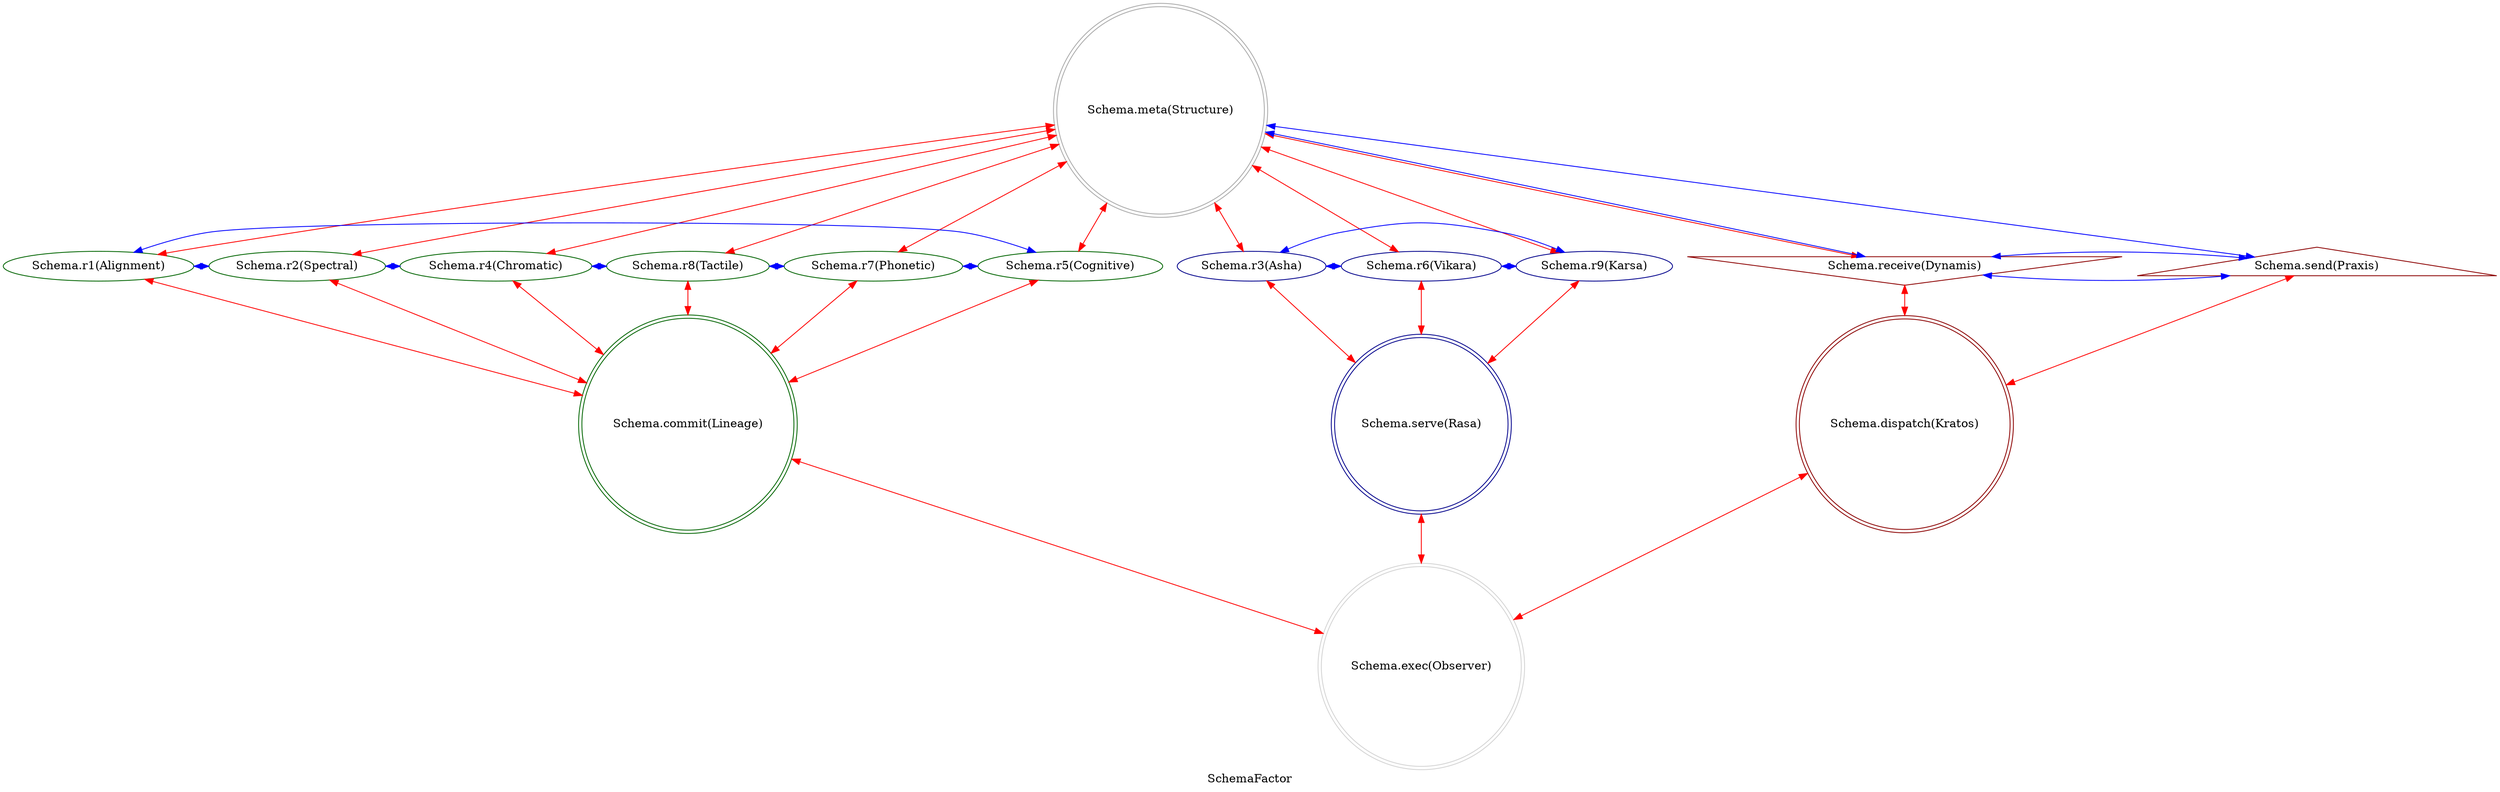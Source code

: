 strict digraph SchemaFactor {
    label = "SchemaFactor";
    comment = "The fundamental categories of MythOS reality—the semantic primitives that define what can exist.";
    
    0 -> {1 2 4 8 7 5 3 6 9 a b} [dir = both; color = "red";];
    {a b} -> c [dir = both; color = "red";];
    {1 2 4 8 7 5} -> d [dir = both; color = "red";];
    {3 6 9} -> e [dir = both; color = "red";];
    {c d e} -> f [dir = both; color = "red";];
    
    a -> b -> a [dir = both; color = "blue";];
    a -> 0 -> b [dir = both; color = "blue";];
    3 -> 6 -> 9 -> 3 [dir = both; color = "blue";];
    1 -> 2 -> 4 -> 8 -> 7 -> 5 -> 1 [dir = both; color = "blue";];
    
    subgraph {
        rank = same;
        0;
    }
    subgraph {
        rank = same;
        3;
        6;
        9;
        1;
        2;
        4;
        8;
        7;
        5;
        a;
        b;
    }
    subgraph {
        rank = same;
        c;
        d;
        e;
    }
    subgraph {
        rank = same;
        f;
    }
    
    a [label = "Schema.receive(Dynamis)";comment = "Potential: Raw archetypal potential—the unformed essence of all possible categories before they gain definition.";shape = invtriangle;color = darkred;];
    0 [label = "Schema.meta(Structure)";comment = "Abstract: The principle of categorical existence itself—the invariant law that reality organizes into distinct, coherent types.";shape = doublecircle;color = darkgray;];
    b [label = "Schema.send(Praxis)";comment = "Manifest: Enacted categories—the specific, instantiated types that actually participate in cosmic processes.";shape = triangle;color = darkred;];
    
    1 [label = "Schema.r1(Alignment)";comment = "Initiation: Categorical orientation—the first determination of what kind of thing something is or could be.";color = darkgreen;];
    2 [label = "Schema.r2(Spectral)";comment = "Response: Quality spectrum definition—establishing the range of variations and properties within a category.";color = darkgreen;];
    4 [label = "Schema.r4(Chromatic)";comment = "Integration: Distinctive feature binding—the specific characteristics that make a category recognizable and unique.";color = darkgreen;];
    8 [label = "Schema.r8(Tactile)";comment = "Reflection: Tangible manifestation—how categories express themselves in concrete, experiencable forms.";color = darkgreen;];
    7 [label = "Schema.r7(Phonetic)";comment = "Consolidation: Communicable identity—the names, symbols, and representations that allow categories to be shared and recognized.";color = darkgreen;];
    5 [label = "Schema.r5(Cognitive)";comment = "Propagation: Conceptual transmission—how categories spread through minds, cultures, and systems of thought.";color = darkgreen;];
    
    3 [label = "Schema.r3(Asha)";comment = "Thesis: Cosmic truth-categories—the ideal, eternal archetypes that define reality's fundamental order.";color = darkblue;];
    6 [label = "Schema.r6(Vikara)";comment = "Antithesis: Transformative categories—the principles of change, mutation, and evolution between types.";color = darkblue;];
    9 [label = "Schema.r9(Karsa)";comment = "Synthesis: Will-categories—the emergent types born from the interaction of cosmic order and transformative potential.";color = darkblue;];
    
    c [label = "Schema.dispatch(Kratos)";comment = "Interface: Authority of categorization—the active intelligence that decides which categories apply in which contexts.";shape = doublecircle;color = darkred;];
    d [label = "Schema.commit(Lineage)";comment = "Process: Inheritance and tradition—how categories persist through time and transmit their essence to new instances.";shape = doublecircle;color = darkgreen;];
    e [label = "Schema.serve(Rasa)";comment = "Logic: Aesthetic and emotional quality—the felt experience of different categories and their relationships.";shape = doublecircle;color = darkblue;];
    f [label = "Schema.exec(Observer)";comment = "Closure: Conscious categorization—the achieved state where reality becomes self-aware of its own categorical structure.";shape = doublecircle;color = lightgray;];
}
